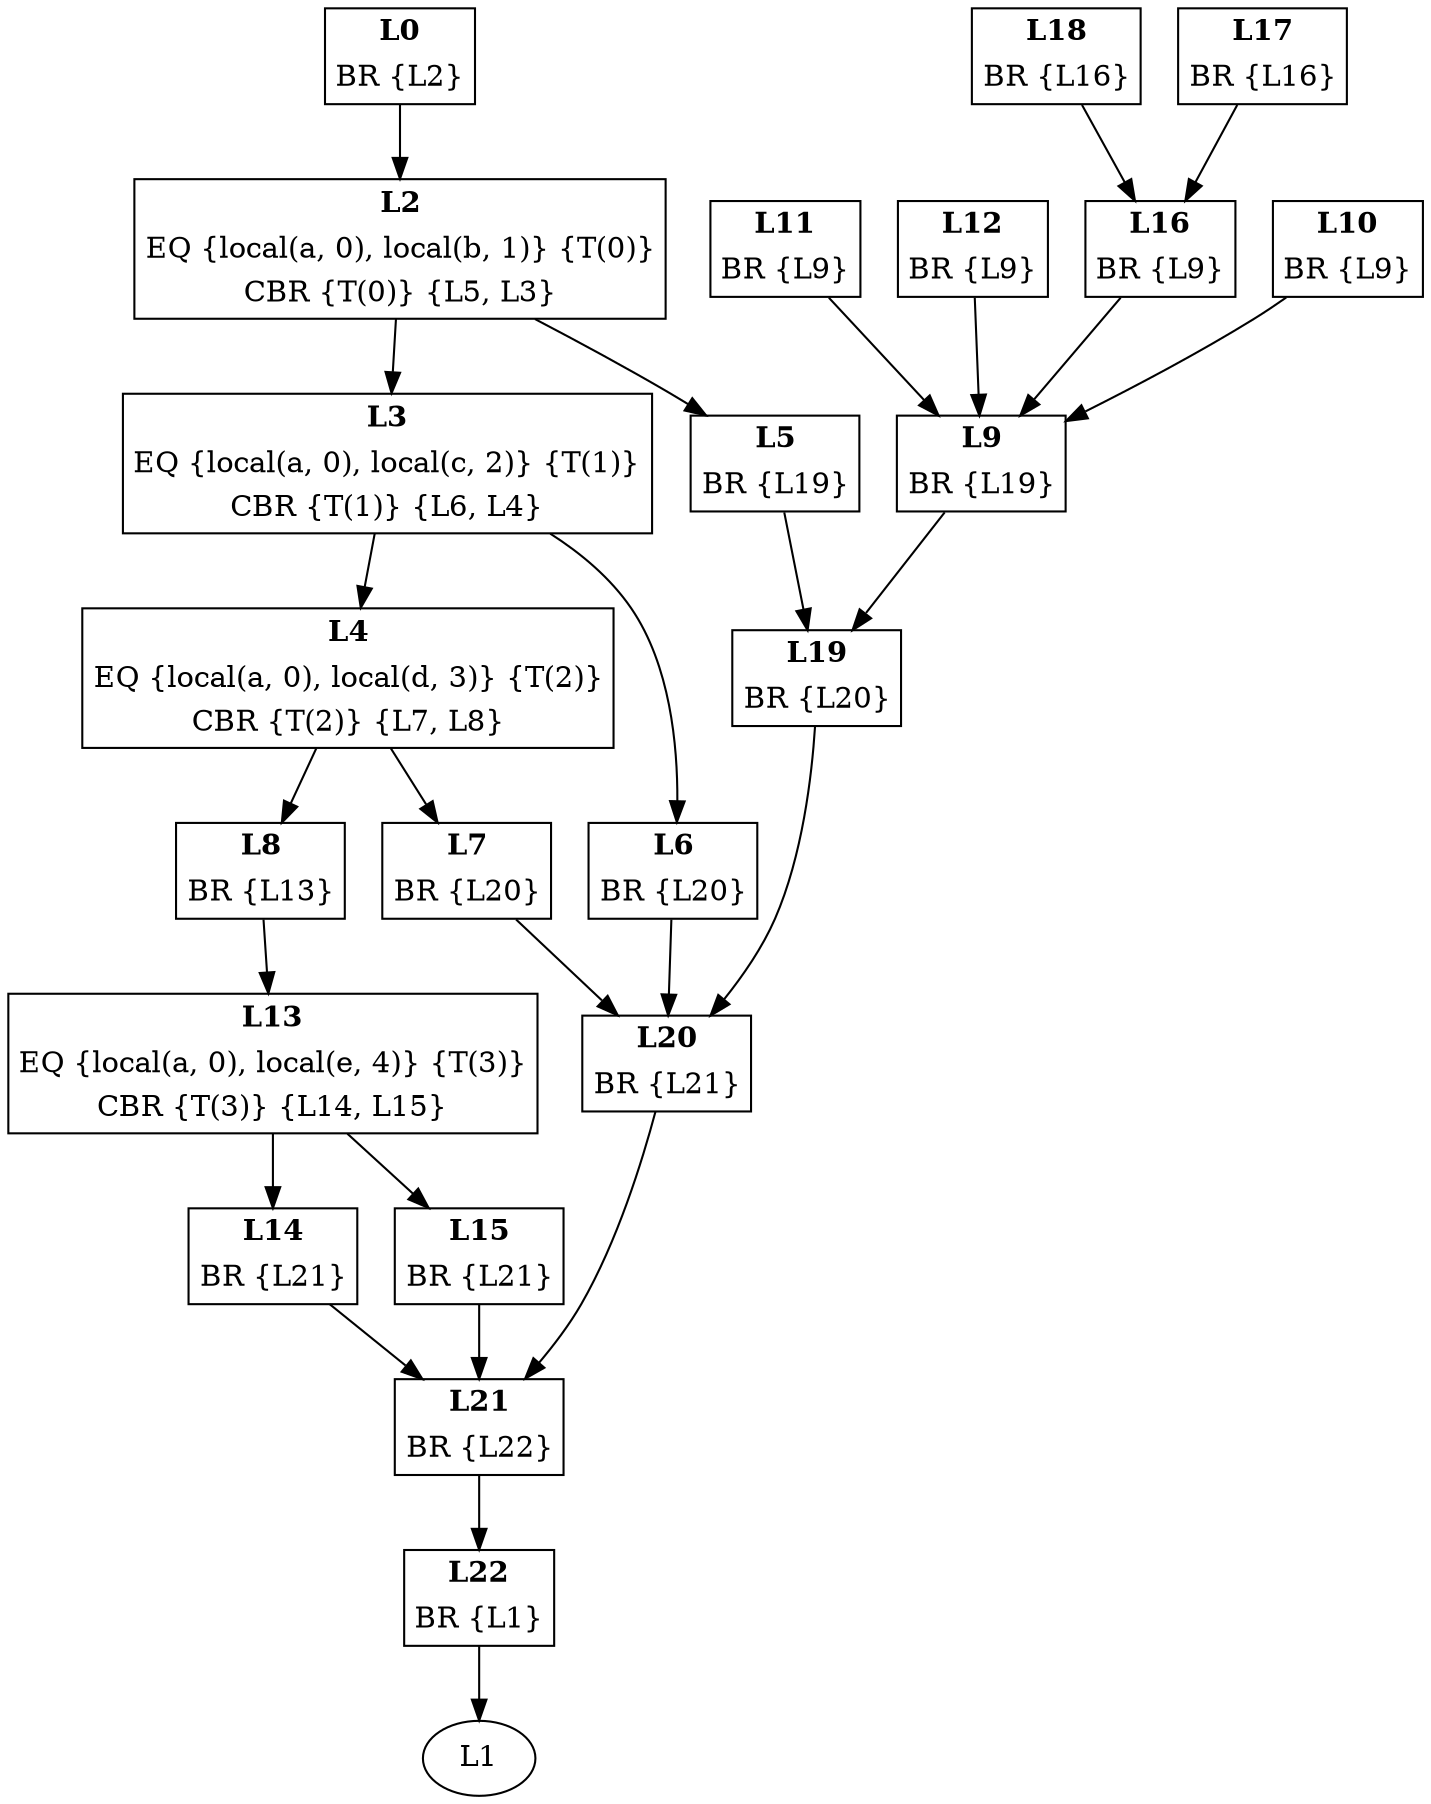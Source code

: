digraph Proc1 {
L0 [shape=none, margin=0, label=<<TABLE BORDER="1" CELLBORDER="0">
<TR><TD><B>L0</B></TD></TR>
<TR><TD>BR {L2}</TD></TR>
</TABLE>>];
L0 -> L2
L2 [shape=none, margin=0, label=<<TABLE BORDER="1" CELLBORDER="0">
<TR><TD><B>L2</B></TD></TR>
<TR><TD>EQ {local(a, 0), local(b, 1)} {T(0)}</TD></TR>
<TR><TD>CBR {T(0)} {L5, L3}</TD></TR>
</TABLE>>];
L2 -> L5
L2 -> L3
L3 [shape=none, margin=0, label=<<TABLE BORDER="1" CELLBORDER="0">
<TR><TD><B>L3</B></TD></TR>
<TR><TD>EQ {local(a, 0), local(c, 2)} {T(1)}</TD></TR>
<TR><TD>CBR {T(1)} {L6, L4}</TD></TR>
</TABLE>>];
L3 -> L6
L3 -> L4
L4 [shape=none, margin=0, label=<<TABLE BORDER="1" CELLBORDER="0">
<TR><TD><B>L4</B></TD></TR>
<TR><TD>EQ {local(a, 0), local(d, 3)} {T(2)}</TD></TR>
<TR><TD>CBR {T(2)} {L7, L8}</TD></TR>
</TABLE>>];
L4 -> L7
L4 -> L8
L5 [shape=none, margin=0, label=<<TABLE BORDER="1" CELLBORDER="0">
<TR><TD><B>L5</B></TD></TR>
<TR><TD>BR {L19}</TD></TR>
</TABLE>>];
L5 -> L19
L6 [shape=none, margin=0, label=<<TABLE BORDER="1" CELLBORDER="0">
<TR><TD><B>L6</B></TD></TR>
<TR><TD>BR {L20}</TD></TR>
</TABLE>>];
L6 -> L20
L7 [shape=none, margin=0, label=<<TABLE BORDER="1" CELLBORDER="0">
<TR><TD><B>L7</B></TD></TR>
<TR><TD>BR {L20}</TD></TR>
</TABLE>>];
L7 -> L20
L8 [shape=none, margin=0, label=<<TABLE BORDER="1" CELLBORDER="0">
<TR><TD><B>L8</B></TD></TR>
<TR><TD>BR {L13}</TD></TR>
</TABLE>>];
L8 -> L13
L9 [shape=none, margin=0, label=<<TABLE BORDER="1" CELLBORDER="0">
<TR><TD><B>L9</B></TD></TR>
<TR><TD>BR {L19}</TD></TR>
</TABLE>>];
L9 -> L19
L10 [shape=none, margin=0, label=<<TABLE BORDER="1" CELLBORDER="0">
<TR><TD><B>L10</B></TD></TR>
<TR><TD>BR {L9}</TD></TR>
</TABLE>>];
L10 -> L9
L11 [shape=none, margin=0, label=<<TABLE BORDER="1" CELLBORDER="0">
<TR><TD><B>L11</B></TD></TR>
<TR><TD>BR {L9}</TD></TR>
</TABLE>>];
L11 -> L9
L12 [shape=none, margin=0, label=<<TABLE BORDER="1" CELLBORDER="0">
<TR><TD><B>L12</B></TD></TR>
<TR><TD>BR {L9}</TD></TR>
</TABLE>>];
L12 -> L9
L13 [shape=none, margin=0, label=<<TABLE BORDER="1" CELLBORDER="0">
<TR><TD><B>L13</B></TD></TR>
<TR><TD>EQ {local(a, 0), local(e, 4)} {T(3)}</TD></TR>
<TR><TD>CBR {T(3)} {L14, L15}</TD></TR>
</TABLE>>];
L13 -> L14
L13 -> L15
L14 [shape=none, margin=0, label=<<TABLE BORDER="1" CELLBORDER="0">
<TR><TD><B>L14</B></TD></TR>
<TR><TD>BR {L21}</TD></TR>
</TABLE>>];
L14 -> L21
L15 [shape=none, margin=0, label=<<TABLE BORDER="1" CELLBORDER="0">
<TR><TD><B>L15</B></TD></TR>
<TR><TD>BR {L21}</TD></TR>
</TABLE>>];
L15 -> L21
L16 [shape=none, margin=0, label=<<TABLE BORDER="1" CELLBORDER="0">
<TR><TD><B>L16</B></TD></TR>
<TR><TD>BR {L9}</TD></TR>
</TABLE>>];
L16 -> L9
L17 [shape=none, margin=0, label=<<TABLE BORDER="1" CELLBORDER="0">
<TR><TD><B>L17</B></TD></TR>
<TR><TD>BR {L16}</TD></TR>
</TABLE>>];
L17 -> L16
L18 [shape=none, margin=0, label=<<TABLE BORDER="1" CELLBORDER="0">
<TR><TD><B>L18</B></TD></TR>
<TR><TD>BR {L16}</TD></TR>
</TABLE>>];
L18 -> L16
L19 [shape=none, margin=0, label=<<TABLE BORDER="1" CELLBORDER="0">
<TR><TD><B>L19</B></TD></TR>
<TR><TD>BR {L20}</TD></TR>
</TABLE>>];
L19 -> L20
L20 [shape=none, margin=0, label=<<TABLE BORDER="1" CELLBORDER="0">
<TR><TD><B>L20</B></TD></TR>
<TR><TD>BR {L21}</TD></TR>
</TABLE>>];
L20 -> L21
L21 [shape=none, margin=0, label=<<TABLE BORDER="1" CELLBORDER="0">
<TR><TD><B>L21</B></TD></TR>
<TR><TD>BR {L22}</TD></TR>
</TABLE>>];
L21 -> L22
L22 [shape=none, margin=0, label=<<TABLE BORDER="1" CELLBORDER="0">
<TR><TD><B>L22</B></TD></TR>
<TR><TD>BR {L1}</TD></TR>
</TABLE>>];
L22 -> L1
}
